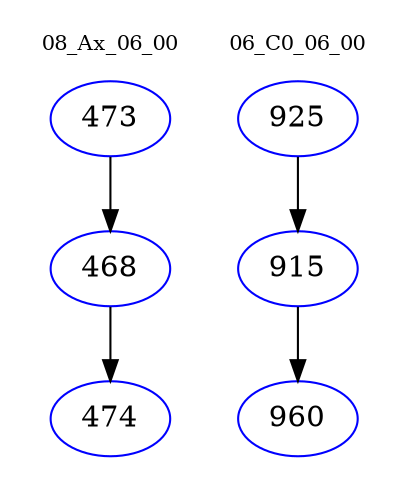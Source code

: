 digraph{
subgraph cluster_0 {
color = white
label = "08_Ax_06_00";
fontsize=10;
T0_473 [label="473", color="blue"]
T0_473 -> T0_468 [color="black"]
T0_468 [label="468", color="blue"]
T0_468 -> T0_474 [color="black"]
T0_474 [label="474", color="blue"]
}
subgraph cluster_1 {
color = white
label = "06_C0_06_00";
fontsize=10;
T1_925 [label="925", color="blue"]
T1_925 -> T1_915 [color="black"]
T1_915 [label="915", color="blue"]
T1_915 -> T1_960 [color="black"]
T1_960 [label="960", color="blue"]
}
}
